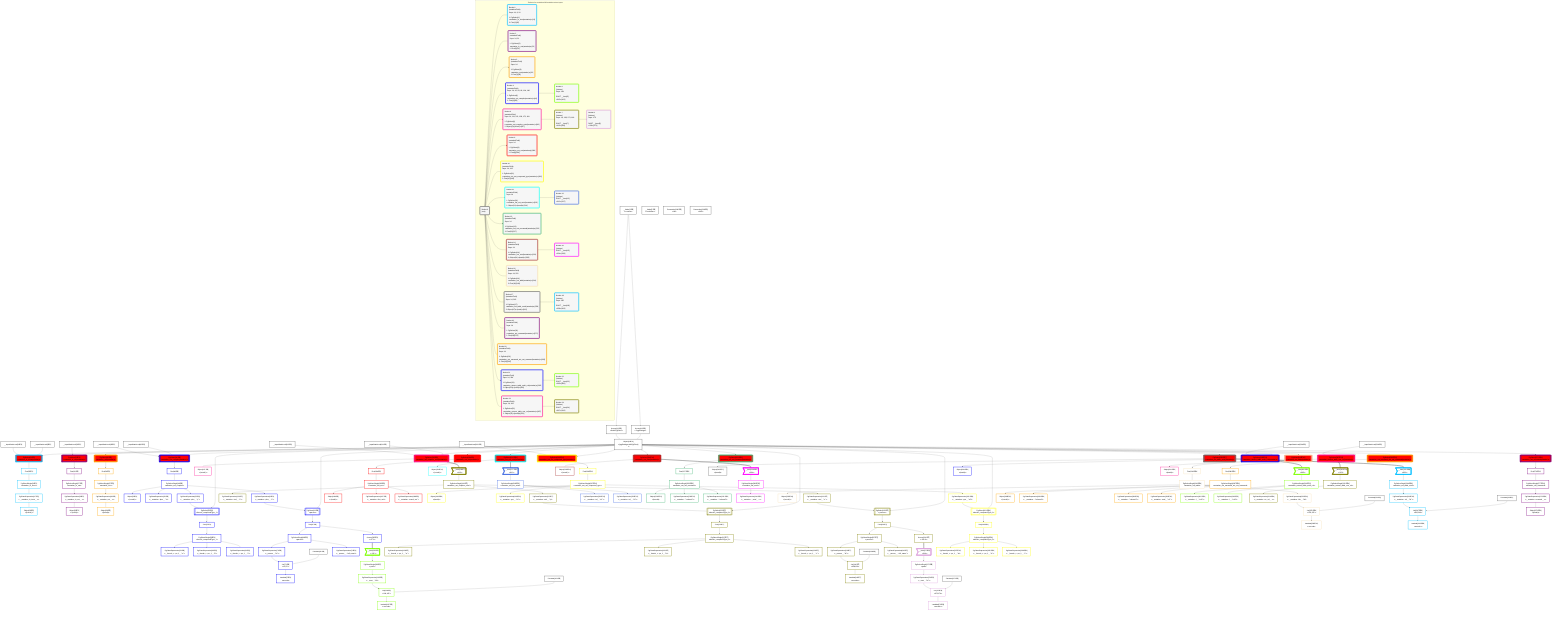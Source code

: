 graph TD
    classDef path fill:#eee,stroke:#000,color:#000
    classDef plan fill:#fff,stroke-width:3px,color:#000
    classDef itemplan fill:#fff,stroke-width:6px,color:#000
    classDef sideeffectplan fill:#f00,stroke-width:6px,color:#000
    classDef bucket fill:#f6f6f6,color:#000,stroke-width:6px,text-align:left


    %% define steps
    __Value3["__Value[3∈0]<br />ᐸcontextᐳ"]:::plan
    __Value5["__Value[5∈0]<br />ᐸrootValueᐳ"]:::plan
    __InputStaticLeaf9["__InputStaticLeaf[9∈0]"]:::plan
    __InputStaticLeaf10["__InputStaticLeaf[10∈0]"]:::plan
    Access12["Access[12∈0]<br />ᐸ3.pgSettingsᐳ"]:::plan
    Access13["Access[13∈0]<br />ᐸ3.withPgClientᐳ"]:::plan
    Object14["Object[14∈0]<br />ᐸ{pgSettings,withPgClient}ᐳ"]:::plan
    PgSelect11[["PgSelect[11∈1]<br />ᐸmutation_in_inout(mutation)ᐳ"]]:::sideeffectplan
    First15["First[15∈1]"]:::plan
    PgSelectSingle16["PgSelectSingle[16∈1]<br />ᐸmutation_in_inoutᐳ"]:::plan
    PgClassExpression17["PgClassExpression[17∈1]<br />ᐸ__mutation_in_inout__.vᐳ"]:::plan
    Object18["Object[18∈1]<br />ᐸ{result}ᐳ"]:::plan
    __InputStaticLeaf21["__InputStaticLeaf[21∈0]"]:::plan
    PgSelect22[["PgSelect[22∈2]<br />ᐸmutation_in_out(mutation)ᐳ"]]:::sideeffectplan
    First26["First[26∈2]"]:::plan
    PgSelectSingle27["PgSelectSingle[27∈2]<br />ᐸmutation_in_outᐳ"]:::plan
    PgClassExpression28["PgClassExpression[28∈2]<br />ᐸ__mutation_in_out__.vᐳ"]:::plan
    Object29["Object[29∈2]<br />ᐸ{result}ᐳ"]:::plan
    PgSelect32[["PgSelect[32∈3]<br />ᐸmutation_out(mutation)ᐳ"]]:::sideeffectplan
    First36["First[36∈3]"]:::plan
    PgSelectSingle37["PgSelectSingle[37∈3]<br />ᐸmutation_outᐳ"]:::plan
    PgClassExpression38["PgClassExpression[38∈3]<br />ᐸ__mutation_out__.vᐳ"]:::plan
    Object39["Object[39∈3]<br />ᐸ{result}ᐳ"]:::plan
    __InputStaticLeaf42["__InputStaticLeaf[42∈0]"]:::plan
    __InputStaticLeaf43["__InputStaticLeaf[43∈0]"]:::plan
    PgSelect44[["PgSelect[44∈4]<br />ᐸmutation_out_complex(mutation)ᐳ"]]:::sideeffectplan
    First48["First[48∈4]"]:::plan
    PgSelectSingle49["PgSelectSingle[49∈4]<br />ᐸmutation_out_complexᐳ"]:::plan
    Object50["Object[50∈4]<br />ᐸ{result}ᐳ"]:::plan
    PgClassExpression51["PgClassExpression[51∈4]<br />ᐸ__mutation...plex__.”x”ᐳ"]:::plan
    PgClassExpression52["PgClassExpression[52∈4]<br />ᐸ__mutation...plex__.”y”ᐳ"]:::plan
    PgSelect53[["PgSelect[53∈4]<br />ᐸfrmcdc_compoundType_1ᐳ"]]:::plan
    First57["First[57∈4]"]:::plan
    PgSelectSingle58["PgSelectSingle[58∈4]<br />ᐸfrmcdc_compoundType_1ᐳ"]:::plan
    PgClassExpression59["PgClassExpression[59∈4]<br />ᐸ__frmcdc_c...pe_1__.”a”ᐳ"]:::plan
    PgClassExpression60["PgClassExpression[60∈4]<br />ᐸ__frmcdc_c...pe_1__.”b”ᐳ"]:::plan
    PgClassExpression61["PgClassExpression[61∈4]<br />ᐸ__frmcdc_c...pe_1__.”c”ᐳ"]:::plan
    PgClassExpression62["PgClassExpression[62∈4]<br />ᐸ__mutation...plex__.”z”ᐳ"]:::plan
    PgSelect63[["PgSelect[63∈4]<br />ᐸpersonᐳ"]]:::plan
    First67["First[67∈4]"]:::plan
    PgSelectSingle68["PgSelectSingle[68∈4]<br />ᐸpersonᐳ"]:::plan
    Constant69["Constant[69∈0]"]:::plan
    PgClassExpression70["PgClassExpression[70∈4]<br />ᐸ__person__.”id”ᐳ"]:::plan
    List71["List[71∈4]<br />ᐸ69,70ᐳ"]:::plan
    Lambda72["Lambda[72∈4]<br />ᐸencodeᐳ"]:::plan
    PgClassExpression74["PgClassExpression[74∈4]<br />ᐸ__person__...full_name”ᐳ"]:::plan
    Connection100["Connection[100∈0]<br />ᐸ96ᐳ"]:::plan
    Access315["Access[315∈4]<br />ᐸ67.1ᐳ"]:::plan
    __Item102>"__Item[102∈5]<br />ᐸ315ᐳ"]:::itemplan
    PgSelectSingle103["PgSelectSingle[103∈5]<br />ᐸpostᐳ"]:::plan
    Constant104["Constant[104∈0]"]:::plan
    PgClassExpression105["PgClassExpression[105∈5]<br />ᐸ__post__.”id”ᐳ"]:::plan
    List106["List[106∈5]<br />ᐸ104,105ᐳ"]:::plan
    Lambda107["Lambda[107∈5]<br />ᐸencodeᐳ"]:::plan
    __InputStaticLeaf111["__InputStaticLeaf[111∈0]"]:::plan
    __InputStaticLeaf112["__InputStaticLeaf[112∈0]"]:::plan
    PgSelect113[["PgSelect[113∈6]<br />ᐸmutation_out_complex_setof(mutation)ᐳ"]]:::sideeffectplan
    Object117["Object[117∈6]<br />ᐸ{result}ᐳ"]:::plan
    __Item118>"__Item[118∈7]<br />ᐸ113ᐳ"]:::itemplan
    PgSelectSingle119["PgSelectSingle[119∈7]<br />ᐸmutation_out_complex_setofᐳ"]:::plan
    PgClassExpression120["PgClassExpression[120∈7]<br />ᐸ__mutation...etof__.”x”ᐳ"]:::plan
    PgClassExpression121["PgClassExpression[121∈7]<br />ᐸ__mutation...etof__.”y”ᐳ"]:::plan
    PgSelect122[["PgSelect[122∈7]<br />ᐸfrmcdc_compoundType_1ᐳ"]]:::plan
    First126["First[126∈7]"]:::plan
    PgSelectSingle127["PgSelectSingle[127∈7]<br />ᐸfrmcdc_compoundType_1ᐳ"]:::plan
    PgClassExpression128["PgClassExpression[128∈7]<br />ᐸ__frmcdc_c...pe_1__.”a”ᐳ"]:::plan
    PgClassExpression129["PgClassExpression[129∈7]<br />ᐸ__frmcdc_c...pe_1__.”b”ᐳ"]:::plan
    PgClassExpression130["PgClassExpression[130∈7]<br />ᐸ__frmcdc_c...pe_1__.”c”ᐳ"]:::plan
    PgClassExpression131["PgClassExpression[131∈7]<br />ᐸ__mutation...etof__.”z”ᐳ"]:::plan
    PgSelect132[["PgSelect[132∈7]<br />ᐸpersonᐳ"]]:::plan
    First136["First[136∈7]"]:::plan
    PgSelectSingle137["PgSelectSingle[137∈7]<br />ᐸpersonᐳ"]:::plan
    Constant138["Constant[138∈0]"]:::plan
    PgClassExpression139["PgClassExpression[139∈7]<br />ᐸ__person__.”id”ᐳ"]:::plan
    List140["List[140∈7]<br />ᐸ138,139ᐳ"]:::plan
    Lambda141["Lambda[141∈7]<br />ᐸencodeᐳ"]:::plan
    PgClassExpression143["PgClassExpression[143∈7]<br />ᐸ__person__...full_name”ᐳ"]:::plan
    Connection169["Connection[169∈0]<br />ᐸ165ᐳ"]:::plan
    Access316["Access[316∈7]<br />ᐸ136.0ᐳ"]:::plan
    __Item171>"__Item[171∈8]<br />ᐸ316ᐳ"]:::itemplan
    PgSelectSingle172["PgSelectSingle[172∈8]<br />ᐸpostᐳ"]:::plan
    Constant173["Constant[173∈0]"]:::plan
    PgClassExpression174["PgClassExpression[174∈8]<br />ᐸ__post__.”id”ᐳ"]:::plan
    List175["List[175∈8]<br />ᐸ173,174ᐳ"]:::plan
    Lambda176["Lambda[176∈8]<br />ᐸencodeᐳ"]:::plan
    PgSelect180[["PgSelect[180∈9]<br />ᐸmutation_out_out(mutation)ᐳ"]]:::sideeffectplan
    First184["First[184∈9]"]:::plan
    PgSelectSingle185["PgSelectSingle[185∈9]<br />ᐸmutation_out_outᐳ"]:::plan
    Object186["Object[186∈9]<br />ᐸ{result}ᐳ"]:::plan
    PgClassExpression187["PgClassExpression[187∈9]<br />ᐸ__mutation...first_out”ᐳ"]:::plan
    PgClassExpression188["PgClassExpression[188∈9]<br />ᐸ__mutation...econd_out”ᐳ"]:::plan
    __InputStaticLeaf191["__InputStaticLeaf[191∈0]"]:::plan
    PgSelect192[["PgSelect[192∈10]<br />ᐸmutation_out_out_compound_type(mutation)ᐳ"]]:::sideeffectplan
    First196["First[196∈10]"]:::plan
    PgSelectSingle197["PgSelectSingle[197∈10]<br />ᐸmutation_out_out_compound_typeᐳ"]:::plan
    Object198["Object[198∈10]<br />ᐸ{result}ᐳ"]:::plan
    PgClassExpression199["PgClassExpression[199∈10]<br />ᐸ__mutation...ype__.”o1”ᐳ"]:::plan
    PgClassExpression200["PgClassExpression[200∈10]<br />ᐸ__mutation...ype__.”o2”ᐳ"]:::plan
    PgSelect201[["PgSelect[201∈10]<br />ᐸfrmcdc_compoundType_1ᐳ"]]:::plan
    First205["First[205∈10]"]:::plan
    PgSelectSingle206["PgSelectSingle[206∈10]<br />ᐸfrmcdc_compoundType_1ᐳ"]:::plan
    PgClassExpression207["PgClassExpression[207∈10]<br />ᐸ__frmcdc_c...pe_1__.”a”ᐳ"]:::plan
    PgClassExpression208["PgClassExpression[208∈10]<br />ᐸ__frmcdc_c...pe_1__.”b”ᐳ"]:::plan
    PgClassExpression209["PgClassExpression[209∈10]<br />ᐸ__frmcdc_c...pe_1__.”c”ᐳ"]:::plan
    PgSelect212[["PgSelect[212∈11]<br />ᐸmutation_out_out_setof(mutation)ᐳ"]]:::sideeffectplan
    Object216["Object[216∈11]<br />ᐸ{result}ᐳ"]:::plan
    __Item217>"__Item[217∈12]<br />ᐸ212ᐳ"]:::itemplan
    PgSelectSingle218["PgSelectSingle[218∈12]<br />ᐸmutation_out_out_setofᐳ"]:::plan
    PgClassExpression219["PgClassExpression[219∈12]<br />ᐸ__mutation...tof__.”o1”ᐳ"]:::plan
    PgClassExpression220["PgClassExpression[220∈12]<br />ᐸ__mutation...tof__.”o2”ᐳ"]:::plan
    PgSelect223[["PgSelect[223∈13]<br />ᐸmutation_out_out_unnamed(mutation)ᐳ"]]:::sideeffectplan
    First227["First[227∈13]"]:::plan
    PgSelectSingle228["PgSelectSingle[228∈13]<br />ᐸmutation_out_out_unnamedᐳ"]:::plan
    Object229["Object[229∈13]<br />ᐸ{result}ᐳ"]:::plan
    PgClassExpression230["PgClassExpression[230∈13]<br />ᐸ__mutation....”column1”ᐳ"]:::plan
    PgClassExpression231["PgClassExpression[231∈13]<br />ᐸ__mutation....”column2”ᐳ"]:::plan
    PgSelect234[["PgSelect[234∈14]<br />ᐸmutation_out_setof(mutation)ᐳ"]]:::sideeffectplan
    Object238["Object[238∈14]<br />ᐸ{result}ᐳ"]:::plan
    __Item239>"__Item[239∈15]<br />ᐸ234ᐳ"]:::itemplan
    PgSelectSingle240["PgSelectSingle[240∈15]<br />ᐸmutation_out_setofᐳ"]:::plan
    PgClassExpression241["PgClassExpression[241∈15]<br />ᐸ__mutation..._setof__.vᐳ"]:::plan
    PgSelect244[["PgSelect[244∈16]<br />ᐸmutation_out_table(mutation)ᐳ"]]:::sideeffectplan
    First248["First[248∈16]"]:::plan
    PgSelectSingle249["PgSelectSingle[249∈16]<br />ᐸmutation_out_tableᐳ"]:::plan
    Object250["Object[250∈16]<br />ᐸ{result}ᐳ"]:::plan
    Constant251["Constant[251∈0]"]:::plan
    PgClassExpression252["PgClassExpression[252∈16]<br />ᐸ__mutation...ble__.”id”ᐳ"]:::plan
    List253["List[253∈16]<br />ᐸ251,252ᐳ"]:::plan
    Lambda254["Lambda[254∈16]<br />ᐸencodeᐳ"]:::plan
    PgSelect258[["PgSelect[258∈17]<br />ᐸmutation_out_table_setof(mutation)ᐳ"]]:::sideeffectplan
    Object262["Object[262∈17]<br />ᐸ{result}ᐳ"]:::plan
    __Item263>"__Item[263∈18]<br />ᐸ258ᐳ"]:::itemplan
    PgSelectSingle264["PgSelectSingle[264∈18]<br />ᐸmutation_out_table_setofᐳ"]:::plan
    Constant265["Constant[265∈0]"]:::plan
    PgClassExpression266["PgClassExpression[266∈18]<br />ᐸ__mutation...tof__.”id”ᐳ"]:::plan
    List267["List[267∈18]<br />ᐸ265,266ᐳ"]:::plan
    Lambda268["Lambda[268∈18]<br />ᐸencodeᐳ"]:::plan
    PgSelect272[["PgSelect[272∈19]<br />ᐸmutation_out_unnamed(mutation)ᐳ"]]:::sideeffectplan
    First276["First[276∈19]"]:::plan
    PgSelectSingle277["PgSelectSingle[277∈19]<br />ᐸmutation_out_unnamedᐳ"]:::plan
    PgClassExpression278["PgClassExpression[278∈19]<br />ᐸ__mutation...nnamed__.vᐳ"]:::plan
    Object279["Object[279∈19]<br />ᐸ{result}ᐳ"]:::plan
    PgSelect282[["PgSelect[282∈20]<br />ᐸmutation_out_unnamed_out_out_unnamed(mutation)ᐳ"]]:::sideeffectplan
    First286["First[286∈20]"]:::plan
    PgSelectSingle287["PgSelectSingle[287∈20]<br />ᐸmutation_out_unnamed_out_out_unnamedᐳ"]:::plan
    Object288["Object[288∈20]<br />ᐸ{result}ᐳ"]:::plan
    PgClassExpression289["PgClassExpression[289∈20]<br />ᐸ__mutation....”column1”ᐳ"]:::plan
    PgClassExpression290["PgClassExpression[290∈20]<br />ᐸ__mutation....”column3”ᐳ"]:::plan
    PgClassExpression291["PgClassExpression[291∈20]<br />ᐸ__mutation...med__.”o2”ᐳ"]:::plan
    __InputStaticLeaf294["__InputStaticLeaf[294∈0]"]:::plan
    PgSelect295[["PgSelect[295∈21]<br />ᐸmutation_returns_table_multi_col(mutation)ᐳ"]]:::sideeffectplan
    Object299["Object[299∈21]<br />ᐸ{result}ᐳ"]:::plan
    __Item300>"__Item[300∈22]<br />ᐸ295ᐳ"]:::itemplan
    PgSelectSingle301["PgSelectSingle[301∈22]<br />ᐸmutation_returns_table_multi_colᐳ"]:::plan
    PgClassExpression302["PgClassExpression[302∈22]<br />ᐸ__mutation...l__.”col1”ᐳ"]:::plan
    PgClassExpression303["PgClassExpression[303∈22]<br />ᐸ__mutation...l__.”col2”ᐳ"]:::plan
    __InputStaticLeaf306["__InputStaticLeaf[306∈0]"]:::plan
    PgSelect307[["PgSelect[307∈23]<br />ᐸmutation_returns_table_one_col(mutation)ᐳ"]]:::sideeffectplan
    Object311["Object[311∈23]<br />ᐸ{result}ᐳ"]:::plan
    __Item312>"__Item[312∈24]<br />ᐸ307ᐳ"]:::itemplan
    PgSelectSingle313["PgSelectSingle[313∈24]<br />ᐸmutation_returns_table_one_colᐳ"]:::plan
    PgClassExpression314["PgClassExpression[314∈24]<br />ᐸ__mutation...ne_col__.vᐳ"]:::plan

    %% plan dependencies
    __Value3 --> Access12
    __Value3 --> Access13
    Access12 & Access13 --> Object14
    Object14 & __InputStaticLeaf9 & __InputStaticLeaf10 --> PgSelect11
    PgSelect11 --> First15
    First15 --> PgSelectSingle16
    PgSelectSingle16 --> PgClassExpression17
    PgClassExpression17 --> Object18
    Object14 & __InputStaticLeaf21 --> PgSelect22
    PgSelect22 --> First26
    First26 --> PgSelectSingle27
    PgSelectSingle27 --> PgClassExpression28
    PgClassExpression28 --> Object29
    Object14 --> PgSelect32
    PgSelect32 --> First36
    First36 --> PgSelectSingle37
    PgSelectSingle37 --> PgClassExpression38
    PgClassExpression38 --> Object39
    Object14 & __InputStaticLeaf42 & __InputStaticLeaf43 --> PgSelect44
    PgSelect44 --> First48
    First48 --> PgSelectSingle49
    PgSelectSingle49 --> Object50
    PgSelectSingle49 --> PgClassExpression51
    PgSelectSingle49 --> PgClassExpression52
    Object14 & PgClassExpression52 --> PgSelect53
    PgSelect53 --> First57
    First57 --> PgSelectSingle58
    PgSelectSingle58 --> PgClassExpression59
    PgSelectSingle58 --> PgClassExpression60
    PgSelectSingle58 --> PgClassExpression61
    PgSelectSingle49 --> PgClassExpression62
    Object14 & PgClassExpression62 --> PgSelect63
    PgSelect63 --> First67
    First67 --> PgSelectSingle68
    PgSelectSingle68 --> PgClassExpression70
    Constant69 & PgClassExpression70 --> List71
    List71 --> Lambda72
    PgSelectSingle68 --> PgClassExpression74
    First67 --> Access315
    Access315 ==> __Item102
    __Item102 --> PgSelectSingle103
    PgSelectSingle103 --> PgClassExpression105
    Constant104 & PgClassExpression105 --> List106
    List106 --> Lambda107
    Object14 & __InputStaticLeaf111 & __InputStaticLeaf112 --> PgSelect113
    PgSelect113 --> Object117
    PgSelect113 ==> __Item118
    __Item118 --> PgSelectSingle119
    PgSelectSingle119 --> PgClassExpression120
    PgSelectSingle119 --> PgClassExpression121
    Object14 & PgClassExpression121 --> PgSelect122
    PgSelect122 --> First126
    First126 --> PgSelectSingle127
    PgSelectSingle127 --> PgClassExpression128
    PgSelectSingle127 --> PgClassExpression129
    PgSelectSingle127 --> PgClassExpression130
    PgSelectSingle119 --> PgClassExpression131
    Object14 & PgClassExpression131 --> PgSelect132
    PgSelect132 --> First136
    First136 --> PgSelectSingle137
    PgSelectSingle137 --> PgClassExpression139
    Constant138 & PgClassExpression139 --> List140
    List140 --> Lambda141
    PgSelectSingle137 --> PgClassExpression143
    First136 --> Access316
    Access316 ==> __Item171
    __Item171 --> PgSelectSingle172
    PgSelectSingle172 --> PgClassExpression174
    Constant173 & PgClassExpression174 --> List175
    List175 --> Lambda176
    Object14 --> PgSelect180
    PgSelect180 --> First184
    First184 --> PgSelectSingle185
    PgSelectSingle185 --> Object186
    PgSelectSingle185 --> PgClassExpression187
    PgSelectSingle185 --> PgClassExpression188
    Object14 & __InputStaticLeaf191 --> PgSelect192
    PgSelect192 --> First196
    First196 --> PgSelectSingle197
    PgSelectSingle197 --> Object198
    PgSelectSingle197 --> PgClassExpression199
    PgSelectSingle197 --> PgClassExpression200
    Object14 & PgClassExpression200 --> PgSelect201
    PgSelect201 --> First205
    First205 --> PgSelectSingle206
    PgSelectSingle206 --> PgClassExpression207
    PgSelectSingle206 --> PgClassExpression208
    PgSelectSingle206 --> PgClassExpression209
    Object14 --> PgSelect212
    PgSelect212 --> Object216
    PgSelect212 ==> __Item217
    __Item217 --> PgSelectSingle218
    PgSelectSingle218 --> PgClassExpression219
    PgSelectSingle218 --> PgClassExpression220
    Object14 --> PgSelect223
    PgSelect223 --> First227
    First227 --> PgSelectSingle228
    PgSelectSingle228 --> Object229
    PgSelectSingle228 --> PgClassExpression230
    PgSelectSingle228 --> PgClassExpression231
    Object14 --> PgSelect234
    PgSelect234 --> Object238
    PgSelect234 ==> __Item239
    __Item239 --> PgSelectSingle240
    PgSelectSingle240 --> PgClassExpression241
    Object14 --> PgSelect244
    PgSelect244 --> First248
    First248 --> PgSelectSingle249
    PgSelectSingle249 --> Object250
    PgSelectSingle249 --> PgClassExpression252
    Constant251 & PgClassExpression252 --> List253
    List253 --> Lambda254
    Object14 --> PgSelect258
    PgSelect258 --> Object262
    PgSelect258 ==> __Item263
    __Item263 --> PgSelectSingle264
    PgSelectSingle264 --> PgClassExpression266
    Constant265 & PgClassExpression266 --> List267
    List267 --> Lambda268
    Object14 --> PgSelect272
    PgSelect272 --> First276
    First276 --> PgSelectSingle277
    PgSelectSingle277 --> PgClassExpression278
    PgClassExpression278 --> Object279
    Object14 --> PgSelect282
    PgSelect282 --> First286
    First286 --> PgSelectSingle287
    PgSelectSingle287 --> Object288
    PgSelectSingle287 --> PgClassExpression289
    PgSelectSingle287 --> PgClassExpression290
    PgSelectSingle287 --> PgClassExpression291
    Object14 & __InputStaticLeaf294 --> PgSelect295
    PgSelect295 --> Object299
    PgSelect295 ==> __Item300
    __Item300 --> PgSelectSingle301
    PgSelectSingle301 --> PgClassExpression302
    PgSelectSingle301 --> PgClassExpression303
    Object14 & __InputStaticLeaf306 --> PgSelect307
    PgSelect307 --> Object311
    PgSelect307 ==> __Item312
    __Item312 --> PgSelectSingle313
    PgSelectSingle313 --> PgClassExpression314

    subgraph "Buckets for mutations/v4/mutation-return-types"
    Bucket0("Bucket 0<br />(root)"):::bucket
    classDef bucket0 stroke:#696969
    class Bucket0,__Value3,__Value5,__InputStaticLeaf9,__InputStaticLeaf10,Access12,Access13,Object14,__InputStaticLeaf21,__InputStaticLeaf42,__InputStaticLeaf43,Constant69,Connection100,Constant104,__InputStaticLeaf111,__InputStaticLeaf112,Constant138,Connection169,Constant173,__InputStaticLeaf191,Constant251,Constant265,__InputStaticLeaf294,__InputStaticLeaf306 bucket0
    Bucket1("Bucket 1<br />(mutationField)<br />Deps: 14, 9, 10<br /><br />1: PgSelect{1}ᐸmutation_in_inout(mutation)ᐳ[11]<br />2: First{1}[15]"):::bucket
    classDef bucket1 stroke:#00bfff
    class Bucket1,PgSelect11,First15,PgSelectSingle16,PgClassExpression17,Object18 bucket1
    Bucket2("Bucket 2<br />(mutationField)<br />Deps: 14, 21<br /><br />1: PgSelect{2}ᐸmutation_in_out(mutation)ᐳ[22]<br />2: First{2}[26]"):::bucket
    classDef bucket2 stroke:#7f007f
    class Bucket2,PgSelect22,First26,PgSelectSingle27,PgClassExpression28,Object29 bucket2
    Bucket3("Bucket 3<br />(mutationField)<br />Deps: 14<br /><br />1: PgSelect{3}ᐸmutation_out(mutation)ᐳ[32]<br />2: First{3}[36]"):::bucket
    classDef bucket3 stroke:#ffa500
    class Bucket3,PgSelect32,First36,PgSelectSingle37,PgClassExpression38,Object39 bucket3
    Bucket4("Bucket 4<br />(mutationField)<br />Deps: 14, 42, 43, 69, 104, 100<br /><br />1: PgSelect{4}ᐸmutation_out_complex(mutation)ᐳ[44]<br />2: First{4}[48]"):::bucket
    classDef bucket4 stroke:#0000ff
    class Bucket4,PgSelect44,First48,PgSelectSingle49,Object50,PgClassExpression51,PgClassExpression52,PgSelect53,First57,PgSelectSingle58,PgClassExpression59,PgClassExpression60,PgClassExpression61,PgClassExpression62,PgSelect63,First67,PgSelectSingle68,PgClassExpression70,List71,Lambda72,PgClassExpression74,Access315 bucket4
    Bucket5("Bucket 5<br />(listItem)<br />Deps: 104<br /><br />ROOT __Item{5}ᐸ315ᐳ[102]"):::bucket
    classDef bucket5 stroke:#7fff00
    class Bucket5,__Item102,PgSelectSingle103,PgClassExpression105,List106,Lambda107 bucket5
    Bucket6("Bucket 6<br />(mutationField)<br />Deps: 14, 111, 112, 138, 173, 169<br /><br />1: PgSelect{6}ᐸmutation_out_complex_setof(mutation)ᐳ[113]<br />2: Object{6}ᐸ{result}ᐳ[117]"):::bucket
    classDef bucket6 stroke:#ff1493
    class Bucket6,PgSelect113,Object117 bucket6
    Bucket7("Bucket 7<br />(listItem)<br />Deps: 14, 138, 173, 169<br /><br />ROOT __Item{7}ᐸ113ᐳ[118]"):::bucket
    classDef bucket7 stroke:#808000
    class Bucket7,__Item118,PgSelectSingle119,PgClassExpression120,PgClassExpression121,PgSelect122,First126,PgSelectSingle127,PgClassExpression128,PgClassExpression129,PgClassExpression130,PgClassExpression131,PgSelect132,First136,PgSelectSingle137,PgClassExpression139,List140,Lambda141,PgClassExpression143,Access316 bucket7
    Bucket8("Bucket 8<br />(listItem)<br />Deps: 173<br /><br />ROOT __Item{8}ᐸ316ᐳ[171]"):::bucket
    classDef bucket8 stroke:#dda0dd
    class Bucket8,__Item171,PgSelectSingle172,PgClassExpression174,List175,Lambda176 bucket8
    Bucket9("Bucket 9<br />(mutationField)<br />Deps: 14<br /><br />1: PgSelect{9}ᐸmutation_out_out(mutation)ᐳ[180]<br />2: First{9}[184]"):::bucket
    classDef bucket9 stroke:#ff0000
    class Bucket9,PgSelect180,First184,PgSelectSingle185,Object186,PgClassExpression187,PgClassExpression188 bucket9
    Bucket10("Bucket 10<br />(mutationField)<br />Deps: 14, 191<br /><br />1: PgSelect{10}ᐸmutation_out_out_compound_type(mutation)ᐳ[192]<br />2: First{10}[196]"):::bucket
    classDef bucket10 stroke:#ffff00
    class Bucket10,PgSelect192,First196,PgSelectSingle197,Object198,PgClassExpression199,PgClassExpression200,PgSelect201,First205,PgSelectSingle206,PgClassExpression207,PgClassExpression208,PgClassExpression209 bucket10
    Bucket11("Bucket 11<br />(mutationField)<br />Deps: 14<br /><br />1: PgSelect{11}ᐸmutation_out_out_setof(mutation)ᐳ[212]<br />2: Object{11}ᐸ{result}ᐳ[216]"):::bucket
    classDef bucket11 stroke:#00ffff
    class Bucket11,PgSelect212,Object216 bucket11
    Bucket12("Bucket 12<br />(listItem)<br />ROOT __Item{12}ᐸ212ᐳ[217]"):::bucket
    classDef bucket12 stroke:#4169e1
    class Bucket12,__Item217,PgSelectSingle218,PgClassExpression219,PgClassExpression220 bucket12
    Bucket13("Bucket 13<br />(mutationField)<br />Deps: 14<br /><br />1: PgSelect{13}ᐸmutation_out_out_unnamed(mutation)ᐳ[223]<br />2: First{13}[227]"):::bucket
    classDef bucket13 stroke:#3cb371
    class Bucket13,PgSelect223,First227,PgSelectSingle228,Object229,PgClassExpression230,PgClassExpression231 bucket13
    Bucket14("Bucket 14<br />(mutationField)<br />Deps: 14<br /><br />1: PgSelect{14}ᐸmutation_out_setof(mutation)ᐳ[234]<br />2: Object{14}ᐸ{result}ᐳ[238]"):::bucket
    classDef bucket14 stroke:#a52a2a
    class Bucket14,PgSelect234,Object238 bucket14
    Bucket15("Bucket 15<br />(listItem)<br />ROOT __Item{15}ᐸ234ᐳ[239]"):::bucket
    classDef bucket15 stroke:#ff00ff
    class Bucket15,__Item239,PgSelectSingle240,PgClassExpression241 bucket15
    Bucket16("Bucket 16<br />(mutationField)<br />Deps: 14, 251<br /><br />1: PgSelect{16}ᐸmutation_out_table(mutation)ᐳ[244]<br />2: First{16}[248]"):::bucket
    classDef bucket16 stroke:#f5deb3
    class Bucket16,PgSelect244,First248,PgSelectSingle249,Object250,PgClassExpression252,List253,Lambda254 bucket16
    Bucket17("Bucket 17<br />(mutationField)<br />Deps: 14, 265<br /><br />1: PgSelect{17}ᐸmutation_out_table_setof(mutation)ᐳ[258]<br />2: Object{17}ᐸ{result}ᐳ[262]"):::bucket
    classDef bucket17 stroke:#696969
    class Bucket17,PgSelect258,Object262 bucket17
    Bucket18("Bucket 18<br />(listItem)<br />Deps: 265<br /><br />ROOT __Item{18}ᐸ258ᐳ[263]"):::bucket
    classDef bucket18 stroke:#00bfff
    class Bucket18,__Item263,PgSelectSingle264,PgClassExpression266,List267,Lambda268 bucket18
    Bucket19("Bucket 19<br />(mutationField)<br />Deps: 14<br /><br />1: PgSelect{19}ᐸmutation_out_unnamed(mutation)ᐳ[272]<br />2: First{19}[276]"):::bucket
    classDef bucket19 stroke:#7f007f
    class Bucket19,PgSelect272,First276,PgSelectSingle277,PgClassExpression278,Object279 bucket19
    Bucket20("Bucket 20<br />(mutationField)<br />Deps: 14<br /><br />1: PgSelect{20}ᐸmutation_out_unnamed_out_out_unnamed(mutation)ᐳ[282]<br />2: First{20}[286]"):::bucket
    classDef bucket20 stroke:#ffa500
    class Bucket20,PgSelect282,First286,PgSelectSingle287,Object288,PgClassExpression289,PgClassExpression290,PgClassExpression291 bucket20
    Bucket21("Bucket 21<br />(mutationField)<br />Deps: 14, 294<br /><br />1: PgSelect{21}ᐸmutation_returns_table_multi_col(mutation)ᐳ[295]<br />2: Object{21}ᐸ{result}ᐳ[299]"):::bucket
    classDef bucket21 stroke:#0000ff
    class Bucket21,PgSelect295,Object299 bucket21
    Bucket22("Bucket 22<br />(listItem)<br />ROOT __Item{22}ᐸ295ᐳ[300]"):::bucket
    classDef bucket22 stroke:#7fff00
    class Bucket22,__Item300,PgSelectSingle301,PgClassExpression302,PgClassExpression303 bucket22
    Bucket23("Bucket 23<br />(mutationField)<br />Deps: 14, 306<br /><br />1: PgSelect{23}ᐸmutation_returns_table_one_col(mutation)ᐳ[307]<br />2: Object{23}ᐸ{result}ᐳ[311]"):::bucket
    classDef bucket23 stroke:#ff1493
    class Bucket23,PgSelect307,Object311 bucket23
    Bucket24("Bucket 24<br />(listItem)<br />ROOT __Item{24}ᐸ307ᐳ[312]"):::bucket
    classDef bucket24 stroke:#808000
    class Bucket24,__Item312,PgSelectSingle313,PgClassExpression314 bucket24
    Bucket0 --> Bucket1 & Bucket2 & Bucket3 & Bucket4 & Bucket6 & Bucket9 & Bucket10 & Bucket11 & Bucket13 & Bucket14 & Bucket16 & Bucket17 & Bucket19 & Bucket20 & Bucket21 & Bucket23
    Bucket4 --> Bucket5
    Bucket6 --> Bucket7
    Bucket7 --> Bucket8
    Bucket11 --> Bucket12
    Bucket14 --> Bucket15
    Bucket17 --> Bucket18
    Bucket21 --> Bucket22
    Bucket23 --> Bucket24
    end